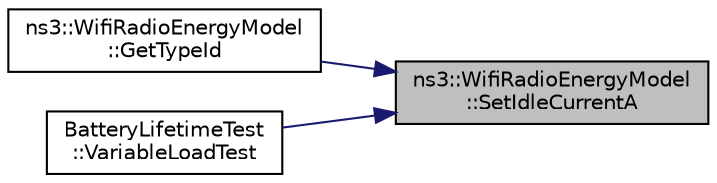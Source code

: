 digraph "ns3::WifiRadioEnergyModel::SetIdleCurrentA"
{
 // LATEX_PDF_SIZE
  edge [fontname="Helvetica",fontsize="10",labelfontname="Helvetica",labelfontsize="10"];
  node [fontname="Helvetica",fontsize="10",shape=record];
  rankdir="RL";
  Node1 [label="ns3::WifiRadioEnergyModel\l::SetIdleCurrentA",height=0.2,width=0.4,color="black", fillcolor="grey75", style="filled", fontcolor="black",tooltip="Sets idle current in Amperes."];
  Node1 -> Node2 [dir="back",color="midnightblue",fontsize="10",style="solid",fontname="Helvetica"];
  Node2 [label="ns3::WifiRadioEnergyModel\l::GetTypeId",height=0.2,width=0.4,color="black", fillcolor="white", style="filled",URL="$classns3_1_1_wifi_radio_energy_model.html#a7898fc79812e8d7bb1141377bedb0a43",tooltip="Get the type ID."];
  Node1 -> Node3 [dir="back",color="midnightblue",fontsize="10",style="solid",fontname="Helvetica"];
  Node3 [label="BatteryLifetimeTest\l::VariableLoadTest",height=0.2,width=0.4,color="black", fillcolor="white", style="filled",URL="$class_battery_lifetime_test.html#aa6d0fb55387831f97d9834c47abfd669",tooltip=" "];
}
